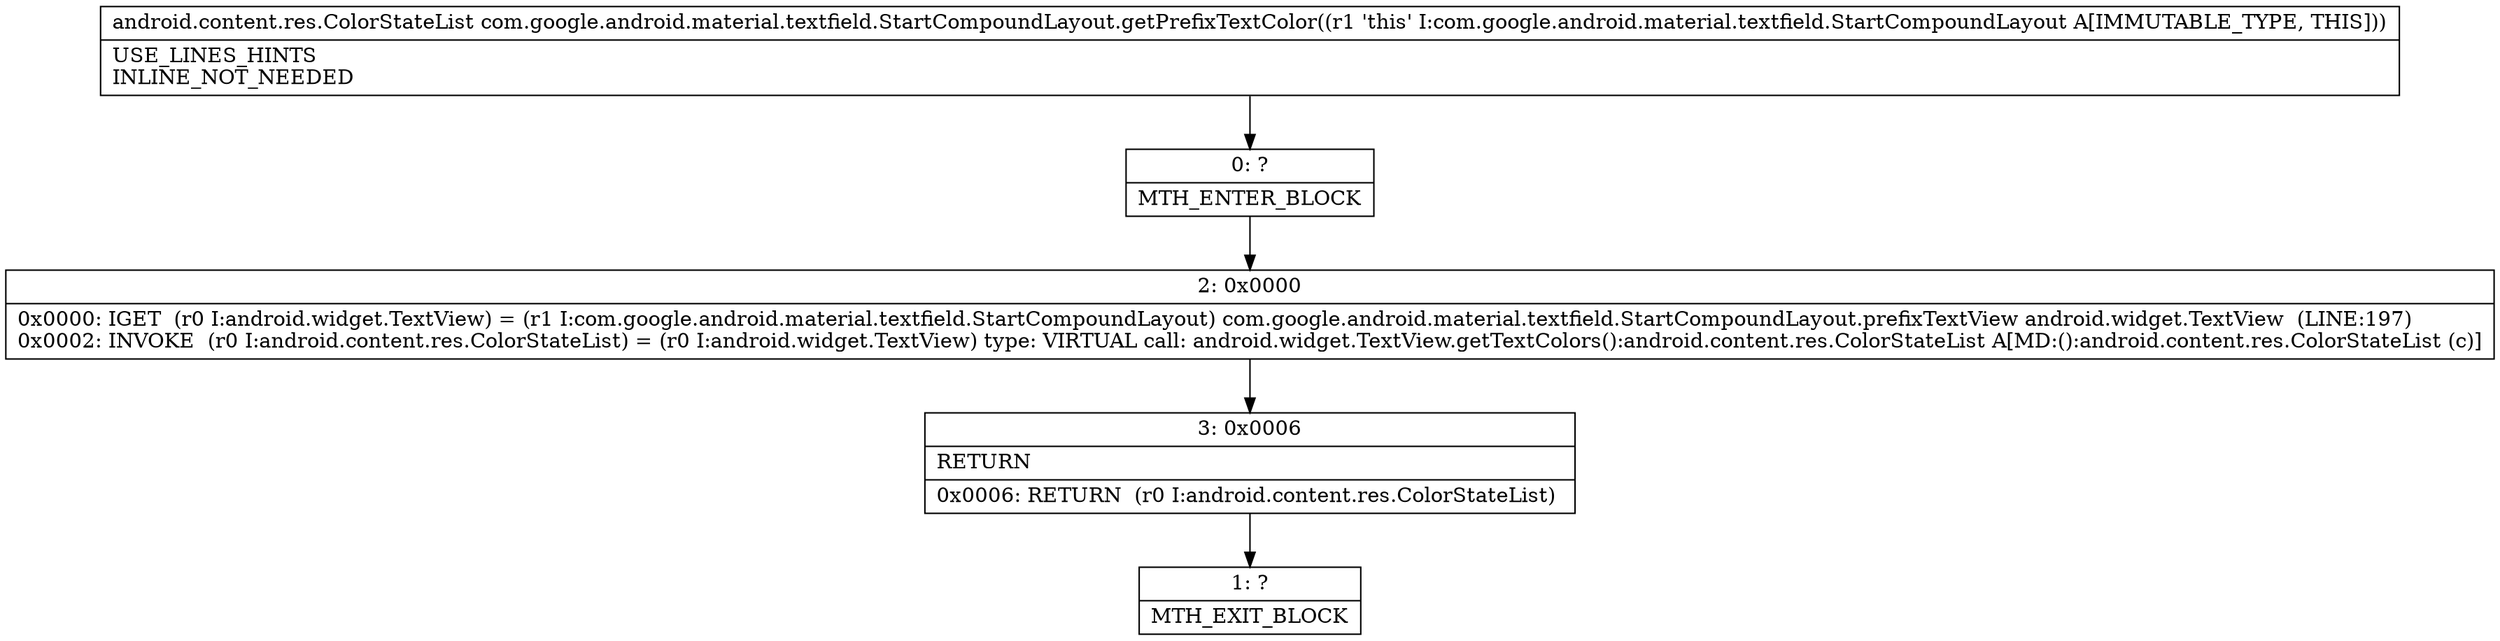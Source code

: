 digraph "CFG forcom.google.android.material.textfield.StartCompoundLayout.getPrefixTextColor()Landroid\/content\/res\/ColorStateList;" {
Node_0 [shape=record,label="{0\:\ ?|MTH_ENTER_BLOCK\l}"];
Node_2 [shape=record,label="{2\:\ 0x0000|0x0000: IGET  (r0 I:android.widget.TextView) = (r1 I:com.google.android.material.textfield.StartCompoundLayout) com.google.android.material.textfield.StartCompoundLayout.prefixTextView android.widget.TextView  (LINE:197)\l0x0002: INVOKE  (r0 I:android.content.res.ColorStateList) = (r0 I:android.widget.TextView) type: VIRTUAL call: android.widget.TextView.getTextColors():android.content.res.ColorStateList A[MD:():android.content.res.ColorStateList (c)]\l}"];
Node_3 [shape=record,label="{3\:\ 0x0006|RETURN\l|0x0006: RETURN  (r0 I:android.content.res.ColorStateList) \l}"];
Node_1 [shape=record,label="{1\:\ ?|MTH_EXIT_BLOCK\l}"];
MethodNode[shape=record,label="{android.content.res.ColorStateList com.google.android.material.textfield.StartCompoundLayout.getPrefixTextColor((r1 'this' I:com.google.android.material.textfield.StartCompoundLayout A[IMMUTABLE_TYPE, THIS]))  | USE_LINES_HINTS\lINLINE_NOT_NEEDED\l}"];
MethodNode -> Node_0;Node_0 -> Node_2;
Node_2 -> Node_3;
Node_3 -> Node_1;
}

